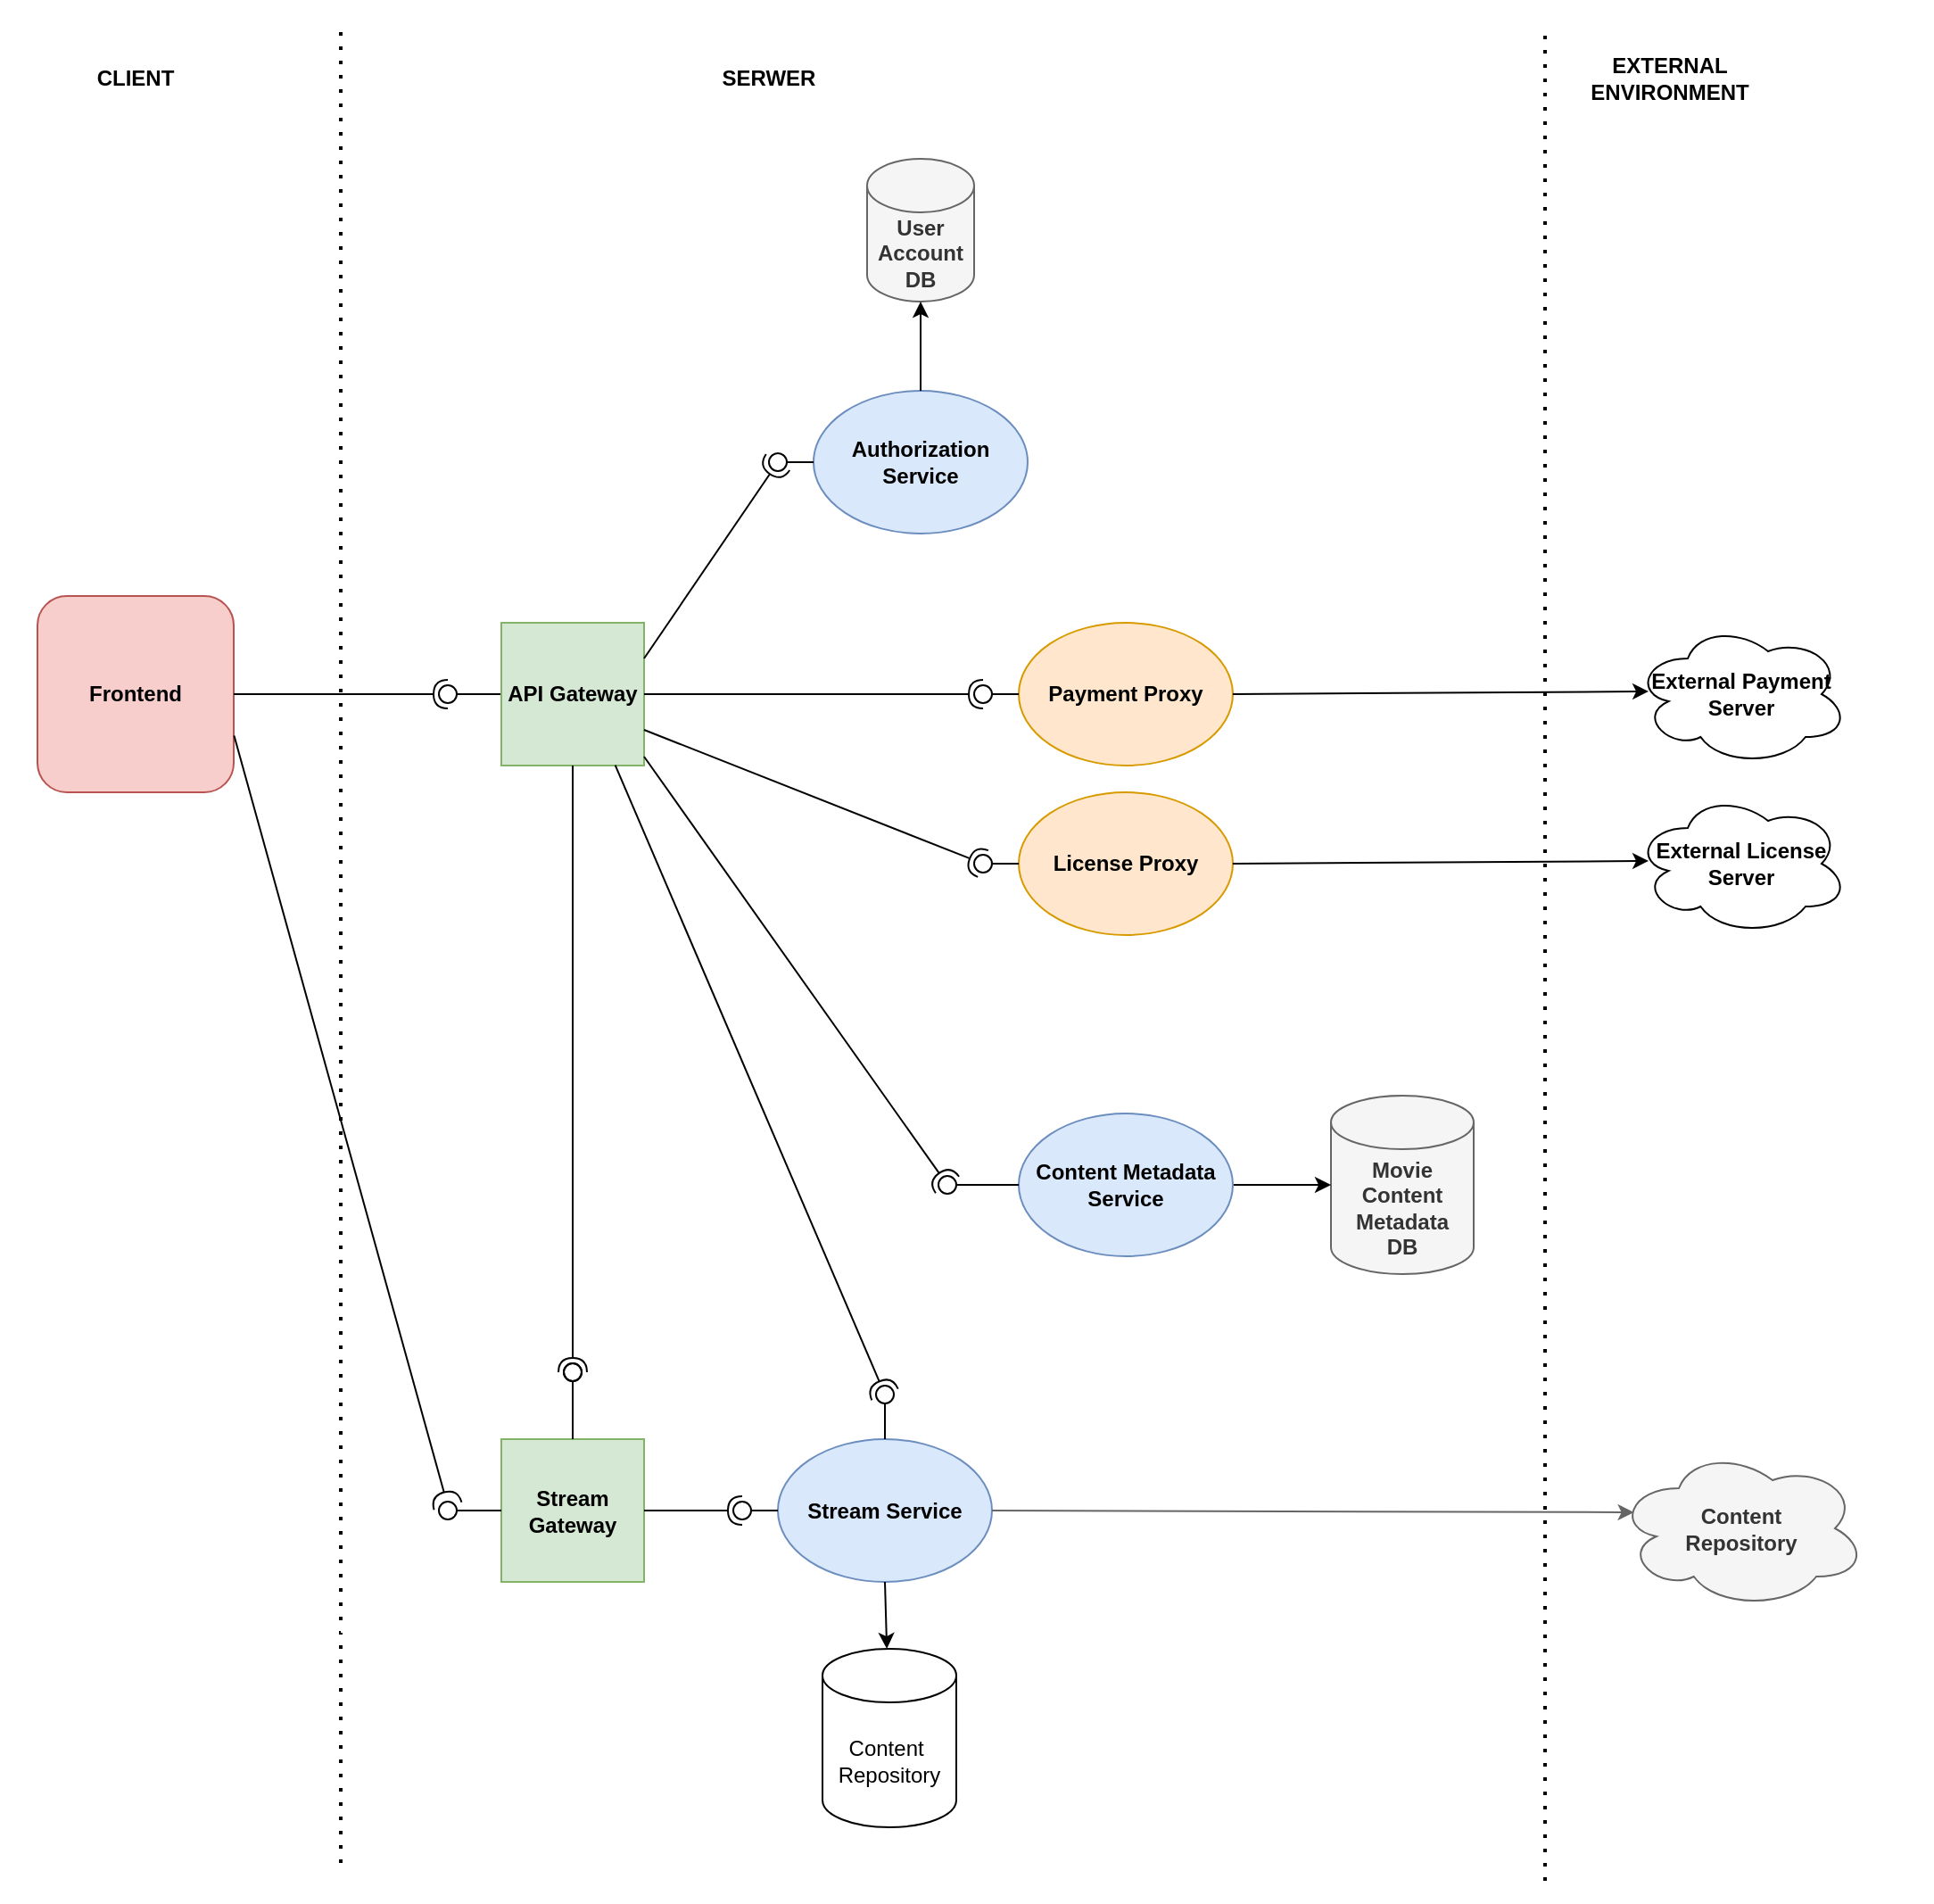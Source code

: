 <mxfile version="24.4.4" type="device">
  <diagram name="Page-1" id="mZsSM9UEbyp9xzuLBz44">
    <mxGraphModel dx="1434" dy="738" grid="1" gridSize="10" guides="1" tooltips="1" connect="1" arrows="1" fold="1" page="1" pageScale="1" pageWidth="850" pageHeight="1100" math="0" shadow="0">
      <root>
        <mxCell id="0" />
        <mxCell id="1" parent="0" />
        <mxCell id="euWzKXSYzq6Le16y2sov-1" value="" style="endArrow=none;dashed=1;html=1;dashPattern=1 3;strokeWidth=2;rounded=0;" parent="1" edge="1">
          <mxGeometry width="50" height="50" relative="1" as="geometry">
            <mxPoint x="200" y="1070" as="sourcePoint" />
            <mxPoint x="200" y="40" as="targetPoint" />
          </mxGeometry>
        </mxCell>
        <mxCell id="euWzKXSYzq6Le16y2sov-2" value="Frontend" style="rounded=1;whiteSpace=wrap;html=1;fillColor=#f8cecc;strokeColor=#b85450;fontStyle=1" parent="1" vertex="1">
          <mxGeometry x="30" y="360" width="110" height="110" as="geometry" />
        </mxCell>
        <mxCell id="euWzKXSYzq6Le16y2sov-11" value="" style="rounded=0;orthogonalLoop=1;jettySize=auto;html=1;endArrow=halfCircle;endFill=0;endSize=6;strokeWidth=1;sketch=0;exitX=1;exitY=0.5;exitDx=0;exitDy=0;fontStyle=1" parent="1" source="euWzKXSYzq6Le16y2sov-2" edge="1">
          <mxGeometry relative="1" as="geometry">
            <mxPoint x="250" y="410" as="sourcePoint" />
            <mxPoint x="260" y="415" as="targetPoint" />
          </mxGeometry>
        </mxCell>
        <mxCell id="euWzKXSYzq6Le16y2sov-12" value="" style="rounded=0;orthogonalLoop=1;jettySize=auto;html=1;endArrow=oval;endFill=0;sketch=0;sourcePerimeterSpacing=0;targetPerimeterSpacing=0;endSize=10;exitX=0;exitY=0.5;exitDx=0;exitDy=0;fontStyle=1" parent="1" source="euWzKXSYzq6Le16y2sov-14" edge="1">
          <mxGeometry relative="1" as="geometry">
            <mxPoint x="270" y="455" as="sourcePoint" />
            <mxPoint x="260" y="415" as="targetPoint" />
          </mxGeometry>
        </mxCell>
        <mxCell id="euWzKXSYzq6Le16y2sov-13" value="" style="ellipse;whiteSpace=wrap;html=1;align=center;aspect=fixed;fillColor=none;strokeColor=none;resizable=0;perimeter=centerPerimeter;rotatable=0;allowArrows=0;points=[];outlineConnect=1;fontStyle=1" parent="1" vertex="1">
          <mxGeometry x="225" y="405" width="10" height="10" as="geometry" />
        </mxCell>
        <mxCell id="euWzKXSYzq6Le16y2sov-14" value="API Gateway" style="whiteSpace=wrap;html=1;aspect=fixed;fillColor=#d5e8d4;strokeColor=#82b366;fontStyle=1" parent="1" vertex="1">
          <mxGeometry x="290" y="375" width="80" height="80" as="geometry" />
        </mxCell>
        <mxCell id="euWzKXSYzq6Le16y2sov-15" value="Stream Gateway" style="whiteSpace=wrap;html=1;aspect=fixed;fillColor=#d5e8d4;strokeColor=#82b366;fontStyle=1" parent="1" vertex="1">
          <mxGeometry x="290" y="832.5" width="80" height="80" as="geometry" />
        </mxCell>
        <mxCell id="euWzKXSYzq6Le16y2sov-16" value="" style="rounded=0;orthogonalLoop=1;jettySize=auto;html=1;endArrow=halfCircle;endFill=0;endSize=6;strokeWidth=1;sketch=0;exitX=1.002;exitY=0.711;exitDx=0;exitDy=0;exitPerimeter=0;fontStyle=1" parent="1" source="euWzKXSYzq6Le16y2sov-2" edge="1">
          <mxGeometry relative="1" as="geometry">
            <mxPoint x="290" y="1040" as="sourcePoint" />
            <mxPoint x="260" y="870" as="targetPoint" />
          </mxGeometry>
        </mxCell>
        <mxCell id="euWzKXSYzq6Le16y2sov-17" value="" style="rounded=0;orthogonalLoop=1;jettySize=auto;html=1;endArrow=oval;endFill=0;sketch=0;sourcePerimeterSpacing=0;targetPerimeterSpacing=0;endSize=10;exitX=0;exitY=0.5;exitDx=0;exitDy=0;fontStyle=1" parent="1" source="euWzKXSYzq6Le16y2sov-15" edge="1">
          <mxGeometry relative="1" as="geometry">
            <mxPoint x="290" y="742.5" as="sourcePoint" />
            <mxPoint x="260" y="872.5" as="targetPoint" />
          </mxGeometry>
        </mxCell>
        <mxCell id="euWzKXSYzq6Le16y2sov-18" value="" style="ellipse;whiteSpace=wrap;html=1;align=center;aspect=fixed;fillColor=none;strokeColor=none;resizable=0;perimeter=centerPerimeter;rotatable=0;allowArrows=0;points=[];outlineConnect=1;fontStyle=1" parent="1" vertex="1">
          <mxGeometry x="250" y="515" width="10" height="10" as="geometry" />
        </mxCell>
        <mxCell id="euWzKXSYzq6Le16y2sov-19" value="" style="rounded=0;orthogonalLoop=1;jettySize=auto;html=1;endArrow=halfCircle;endFill=0;endSize=6;strokeWidth=1;sketch=0;fontStyle=1;exitX=0.5;exitY=1;exitDx=0;exitDy=0;" parent="1" source="euWzKXSYzq6Le16y2sov-14" edge="1">
          <mxGeometry relative="1" as="geometry">
            <mxPoint x="330" y="765" as="sourcePoint" />
            <mxPoint x="330" y="795" as="targetPoint" />
          </mxGeometry>
        </mxCell>
        <mxCell id="euWzKXSYzq6Le16y2sov-20" value="" style="rounded=0;orthogonalLoop=1;jettySize=auto;html=1;endArrow=oval;endFill=0;sketch=0;sourcePerimeterSpacing=0;targetPerimeterSpacing=0;endSize=10;fontStyle=1" parent="1" edge="1">
          <mxGeometry relative="1" as="geometry">
            <mxPoint x="330" y="810" as="sourcePoint" />
            <mxPoint x="330" y="795" as="targetPoint" />
          </mxGeometry>
        </mxCell>
        <mxCell id="euWzKXSYzq6Le16y2sov-21" value="" style="ellipse;whiteSpace=wrap;html=1;align=center;aspect=fixed;fillColor=none;strokeColor=none;resizable=0;perimeter=centerPerimeter;rotatable=0;allowArrows=0;points=[];outlineConnect=1;fontStyle=1" parent="1" vertex="1">
          <mxGeometry x="360" y="782.5" width="10" height="10" as="geometry" />
        </mxCell>
        <mxCell id="euWzKXSYzq6Le16y2sov-23" value="" style="rounded=0;orthogonalLoop=1;jettySize=auto;html=1;endArrow=oval;endFill=0;sketch=0;sourcePerimeterSpacing=0;targetPerimeterSpacing=0;endSize=10;exitX=0.5;exitY=0;exitDx=0;exitDy=0;fontStyle=1" parent="1" source="euWzKXSYzq6Le16y2sov-15" edge="1">
          <mxGeometry relative="1" as="geometry">
            <mxPoint x="330" y="810" as="sourcePoint" />
            <mxPoint x="330" y="795" as="targetPoint" />
          </mxGeometry>
        </mxCell>
        <mxCell id="euWzKXSYzq6Le16y2sov-24" value="" style="ellipse;whiteSpace=wrap;html=1;align=center;aspect=fixed;fillColor=none;strokeColor=none;resizable=0;perimeter=centerPerimeter;rotatable=0;allowArrows=0;points=[];outlineConnect=1;fontStyle=1" parent="1" vertex="1">
          <mxGeometry x="360" y="782.5" width="10" height="10" as="geometry" />
        </mxCell>
        <mxCell id="euWzKXSYzq6Le16y2sov-25" value="Stream Service" style="ellipse;whiteSpace=wrap;html=1;fillColor=#dae8fc;strokeColor=#6c8ebf;fontStyle=1" parent="1" vertex="1">
          <mxGeometry x="445" y="832.5" width="120" height="80" as="geometry" />
        </mxCell>
        <mxCell id="euWzKXSYzq6Le16y2sov-26" value="" style="rounded=0;orthogonalLoop=1;jettySize=auto;html=1;endArrow=halfCircle;endFill=0;endSize=6;strokeWidth=1;sketch=0;exitX=1;exitY=0.5;exitDx=0;exitDy=0;fontStyle=1" parent="1" source="euWzKXSYzq6Le16y2sov-15" target="euWzKXSYzq6Le16y2sov-28" edge="1">
          <mxGeometry relative="1" as="geometry">
            <mxPoint x="480" y="877.5" as="sourcePoint" />
          </mxGeometry>
        </mxCell>
        <mxCell id="euWzKXSYzq6Le16y2sov-27" value="" style="rounded=0;orthogonalLoop=1;jettySize=auto;html=1;endArrow=oval;endFill=0;sketch=0;sourcePerimeterSpacing=0;targetPerimeterSpacing=0;endSize=10;exitX=0;exitY=0.5;exitDx=0;exitDy=0;fontStyle=1" parent="1" source="euWzKXSYzq6Le16y2sov-25" target="euWzKXSYzq6Le16y2sov-28" edge="1">
          <mxGeometry relative="1" as="geometry">
            <mxPoint x="405" y="872.5" as="sourcePoint" />
          </mxGeometry>
        </mxCell>
        <mxCell id="euWzKXSYzq6Le16y2sov-28" value="" style="ellipse;whiteSpace=wrap;html=1;align=center;aspect=fixed;fillColor=none;strokeColor=none;resizable=0;perimeter=centerPerimeter;rotatable=0;allowArrows=0;points=[];outlineConnect=1;fontStyle=1" parent="1" vertex="1">
          <mxGeometry x="420" y="867.5" width="10" height="10" as="geometry" />
        </mxCell>
        <mxCell id="euWzKXSYzq6Le16y2sov-30" value="Payment Proxy" style="ellipse;whiteSpace=wrap;html=1;fillColor=#ffe6cc;strokeColor=#d79b00;fontStyle=1" parent="1" vertex="1">
          <mxGeometry x="580" y="375" width="120" height="80" as="geometry" />
        </mxCell>
        <mxCell id="euWzKXSYzq6Le16y2sov-33" value="External Payment Server" style="ellipse;shape=cloud;whiteSpace=wrap;html=1;fontStyle=1" parent="1" vertex="1">
          <mxGeometry x="925" y="375" width="120" height="80" as="geometry" />
        </mxCell>
        <mxCell id="euWzKXSYzq6Le16y2sov-34" value="Movie Content&lt;br&gt;Metadata&lt;br&gt;&lt;div&gt;DB&lt;/div&gt;" style="shape=cylinder3;whiteSpace=wrap;html=1;boundedLbl=1;backgroundOutline=1;size=15;fillColor=#f5f5f5;fontColor=#333333;strokeColor=#666666;fontStyle=1" parent="1" vertex="1">
          <mxGeometry x="755" y="640" width="80" height="100" as="geometry" />
        </mxCell>
        <mxCell id="euWzKXSYzq6Le16y2sov-35" value="" style="endArrow=classic;html=1;rounded=0;exitX=1;exitY=0.5;exitDx=0;exitDy=0;entryX=0;entryY=0.5;entryDx=0;entryDy=0;entryPerimeter=0;fontStyle=1" parent="1" source="8z9Pnd3FHtiSmqOoGasJ-1" target="euWzKXSYzq6Le16y2sov-34" edge="1">
          <mxGeometry width="50" height="50" relative="1" as="geometry">
            <mxPoint x="340" y="1005" as="sourcePoint" />
            <mxPoint x="390" y="955" as="targetPoint" />
          </mxGeometry>
        </mxCell>
        <mxCell id="euWzKXSYzq6Le16y2sov-36" value="" style="endArrow=classic;html=1;rounded=0;exitX=1;exitY=0.5;exitDx=0;exitDy=0;entryX=0.067;entryY=0.481;entryDx=0;entryDy=0;entryPerimeter=0;fontStyle=1" parent="1" source="euWzKXSYzq6Le16y2sov-30" target="euWzKXSYzq6Le16y2sov-33" edge="1">
          <mxGeometry width="50" height="50" relative="1" as="geometry">
            <mxPoint x="855" y="415" as="sourcePoint" />
            <mxPoint x="875" y="415" as="targetPoint" />
          </mxGeometry>
        </mxCell>
        <mxCell id="euWzKXSYzq6Le16y2sov-37" value="License Proxy" style="ellipse;whiteSpace=wrap;html=1;fillColor=#ffe6cc;strokeColor=#d79b00;fontStyle=1" parent="1" vertex="1">
          <mxGeometry x="580" y="470" width="120" height="80" as="geometry" />
        </mxCell>
        <mxCell id="euWzKXSYzq6Le16y2sov-38" value="External License Server" style="ellipse;shape=cloud;whiteSpace=wrap;html=1;fontStyle=1" parent="1" vertex="1">
          <mxGeometry x="925" y="470" width="120" height="80" as="geometry" />
        </mxCell>
        <mxCell id="euWzKXSYzq6Le16y2sov-39" value="" style="endArrow=classic;html=1;rounded=0;exitX=1;exitY=0.5;exitDx=0;exitDy=0;entryX=0.067;entryY=0.481;entryDx=0;entryDy=0;entryPerimeter=0;fontStyle=1" parent="1" source="euWzKXSYzq6Le16y2sov-37" target="euWzKXSYzq6Le16y2sov-38" edge="1">
          <mxGeometry width="50" height="50" relative="1" as="geometry">
            <mxPoint x="855" y="510" as="sourcePoint" />
            <mxPoint x="875" y="510" as="targetPoint" />
          </mxGeometry>
        </mxCell>
        <mxCell id="euWzKXSYzq6Le16y2sov-40" value="Authorization Service" style="ellipse;whiteSpace=wrap;html=1;fillColor=#dae8fc;strokeColor=#6c8ebf;fontStyle=1" parent="1" vertex="1">
          <mxGeometry x="465" y="245" width="120" height="80" as="geometry" />
        </mxCell>
        <mxCell id="euWzKXSYzq6Le16y2sov-41" value="" style="rounded=0;orthogonalLoop=1;jettySize=auto;html=1;endArrow=halfCircle;endFill=0;endSize=6;strokeWidth=1;sketch=0;exitX=1;exitY=0.25;exitDx=0;exitDy=0;fontStyle=1" parent="1" source="euWzKXSYzq6Le16y2sov-14" target="euWzKXSYzq6Le16y2sov-43" edge="1">
          <mxGeometry relative="1" as="geometry">
            <mxPoint x="337.5" y="165" as="sourcePoint" />
          </mxGeometry>
        </mxCell>
        <mxCell id="euWzKXSYzq6Le16y2sov-42" value="" style="rounded=0;orthogonalLoop=1;jettySize=auto;html=1;endArrow=oval;endFill=0;sketch=0;sourcePerimeterSpacing=0;targetPerimeterSpacing=0;endSize=10;exitX=0;exitY=0.5;exitDx=0;exitDy=0;fontStyle=1" parent="1" source="euWzKXSYzq6Le16y2sov-40" target="euWzKXSYzq6Le16y2sov-43" edge="1">
          <mxGeometry relative="1" as="geometry">
            <mxPoint x="485" y="285" as="sourcePoint" />
          </mxGeometry>
        </mxCell>
        <mxCell id="euWzKXSYzq6Le16y2sov-43" value="" style="ellipse;whiteSpace=wrap;html=1;align=center;aspect=fixed;fillColor=none;strokeColor=none;resizable=0;perimeter=centerPerimeter;rotatable=0;allowArrows=0;points=[];outlineConnect=1;fontStyle=1" parent="1" vertex="1">
          <mxGeometry x="440" y="280" width="10" height="10" as="geometry" />
        </mxCell>
        <mxCell id="euWzKXSYzq6Le16y2sov-44" value="User Account DB" style="shape=cylinder3;whiteSpace=wrap;html=1;boundedLbl=1;backgroundOutline=1;size=15;fillColor=#f5f5f5;fontColor=#333333;strokeColor=#666666;fontStyle=1" parent="1" vertex="1">
          <mxGeometry x="495" y="115" width="60" height="80" as="geometry" />
        </mxCell>
        <mxCell id="euWzKXSYzq6Le16y2sov-45" value="" style="endArrow=classic;html=1;rounded=0;exitX=0.5;exitY=0;exitDx=0;exitDy=0;entryX=0.5;entryY=1;entryDx=0;entryDy=0;entryPerimeter=0;fontStyle=1" parent="1" source="euWzKXSYzq6Le16y2sov-40" target="euWzKXSYzq6Le16y2sov-44" edge="1">
          <mxGeometry width="50" height="50" relative="1" as="geometry">
            <mxPoint x="430" y="115" as="sourcePoint" />
            <mxPoint x="527.5" y="155" as="targetPoint" />
          </mxGeometry>
        </mxCell>
        <mxCell id="euWzKXSYzq6Le16y2sov-46" value="" style="rounded=0;orthogonalLoop=1;jettySize=auto;html=1;endArrow=halfCircle;endFill=0;endSize=6;strokeWidth=1;sketch=0;exitX=1;exitY=0.5;exitDx=0;exitDy=0;fontStyle=1" parent="1" source="euWzKXSYzq6Le16y2sov-14" edge="1">
          <mxGeometry relative="1" as="geometry">
            <mxPoint x="710" y="360" as="sourcePoint" />
            <mxPoint x="560" y="415" as="targetPoint" />
          </mxGeometry>
        </mxCell>
        <mxCell id="euWzKXSYzq6Le16y2sov-47" value="" style="rounded=0;orthogonalLoop=1;jettySize=auto;html=1;endArrow=oval;endFill=0;sketch=0;sourcePerimeterSpacing=0;targetPerimeterSpacing=0;endSize=10;exitX=0;exitY=0.5;exitDx=0;exitDy=0;fontStyle=1" parent="1" source="euWzKXSYzq6Le16y2sov-30" edge="1">
          <mxGeometry relative="1" as="geometry">
            <mxPoint x="785" y="360" as="sourcePoint" />
            <mxPoint x="560" y="415" as="targetPoint" />
          </mxGeometry>
        </mxCell>
        <mxCell id="euWzKXSYzq6Le16y2sov-48" value="" style="ellipse;whiteSpace=wrap;html=1;align=center;aspect=fixed;fillColor=none;strokeColor=none;resizable=0;perimeter=centerPerimeter;rotatable=0;allowArrows=0;points=[];outlineConnect=1;fontStyle=1" parent="1" vertex="1">
          <mxGeometry x="840" y="355" width="10" height="10" as="geometry" />
        </mxCell>
        <mxCell id="euWzKXSYzq6Le16y2sov-52" value="" style="rounded=0;orthogonalLoop=1;jettySize=auto;html=1;endArrow=halfCircle;endFill=0;endSize=6;strokeWidth=1;sketch=0;exitX=1;exitY=0.75;exitDx=0;exitDy=0;fontStyle=1" parent="1" source="euWzKXSYzq6Le16y2sov-14" target="euWzKXSYzq6Le16y2sov-54" edge="1">
          <mxGeometry relative="1" as="geometry">
            <mxPoint x="440" y="535" as="sourcePoint" />
          </mxGeometry>
        </mxCell>
        <mxCell id="euWzKXSYzq6Le16y2sov-53" value="" style="rounded=0;orthogonalLoop=1;jettySize=auto;html=1;endArrow=oval;endFill=0;sketch=0;sourcePerimeterSpacing=0;targetPerimeterSpacing=0;endSize=10;exitX=0;exitY=0.5;exitDx=0;exitDy=0;fontStyle=1" parent="1" source="euWzKXSYzq6Le16y2sov-37" target="euWzKXSYzq6Le16y2sov-54" edge="1">
          <mxGeometry relative="1" as="geometry">
            <mxPoint x="515" y="510" as="sourcePoint" />
          </mxGeometry>
        </mxCell>
        <mxCell id="euWzKXSYzq6Le16y2sov-54" value="" style="ellipse;whiteSpace=wrap;html=1;align=center;aspect=fixed;fillColor=none;strokeColor=none;resizable=0;perimeter=centerPerimeter;rotatable=0;allowArrows=0;points=[];outlineConnect=1;fontStyle=1" parent="1" vertex="1">
          <mxGeometry x="555" y="505" width="10" height="10" as="geometry" />
        </mxCell>
        <mxCell id="euWzKXSYzq6Le16y2sov-55" value="" style="rounded=0;orthogonalLoop=1;jettySize=auto;html=1;endArrow=halfCircle;endFill=0;endSize=6;strokeWidth=1;sketch=0;exitX=0.798;exitY=0.998;exitDx=0;exitDy=0;exitPerimeter=0;fontStyle=1" parent="1" source="euWzKXSYzq6Le16y2sov-14" target="euWzKXSYzq6Le16y2sov-57" edge="1">
          <mxGeometry relative="1" as="geometry">
            <mxPoint x="370" y="824.1" as="sourcePoint" />
          </mxGeometry>
        </mxCell>
        <mxCell id="euWzKXSYzq6Le16y2sov-56" value="" style="rounded=0;orthogonalLoop=1;jettySize=auto;html=1;endArrow=oval;endFill=0;sketch=0;sourcePerimeterSpacing=0;targetPerimeterSpacing=0;endSize=10;exitX=0.5;exitY=0;exitDx=0;exitDy=0;fontStyle=1" parent="1" source="euWzKXSYzq6Le16y2sov-25" target="euWzKXSYzq6Le16y2sov-57" edge="1">
          <mxGeometry relative="1" as="geometry">
            <mxPoint x="483.827" y="832.504" as="sourcePoint" />
          </mxGeometry>
        </mxCell>
        <mxCell id="euWzKXSYzq6Le16y2sov-57" value="" style="ellipse;whiteSpace=wrap;html=1;align=center;aspect=fixed;fillColor=none;strokeColor=none;resizable=0;perimeter=centerPerimeter;rotatable=0;allowArrows=0;points=[];outlineConnect=1;fontStyle=1" parent="1" vertex="1">
          <mxGeometry x="500" y="802.5" width="10" height="10" as="geometry" />
        </mxCell>
        <mxCell id="Pq9NqkpWgCPSY480fqht-1" value="CLIENT" style="text;html=1;align=center;verticalAlign=middle;whiteSpace=wrap;rounded=0;fontStyle=1" parent="1" vertex="1">
          <mxGeometry x="55" y="55" width="60" height="30" as="geometry" />
        </mxCell>
        <mxCell id="Pq9NqkpWgCPSY480fqht-2" value="SERWER" style="text;html=1;align=center;verticalAlign=middle;whiteSpace=wrap;rounded=0;fontStyle=1" parent="1" vertex="1">
          <mxGeometry x="410" y="55" width="60" height="30" as="geometry" />
        </mxCell>
        <mxCell id="Pq9NqkpWgCPSY480fqht-3" value="EXTERNAL ENVIRONMENT" style="text;html=1;align=center;verticalAlign=middle;whiteSpace=wrap;rounded=0;fontStyle=1" parent="1" vertex="1">
          <mxGeometry x="890" y="55" width="110" height="30" as="geometry" />
        </mxCell>
        <mxCell id="Pq9NqkpWgCPSY480fqht-4" value="" style="endArrow=none;dashed=1;html=1;dashPattern=1 3;strokeWidth=2;rounded=0;" parent="1" edge="1">
          <mxGeometry width="50" height="50" relative="1" as="geometry">
            <mxPoint x="875" y="1080" as="sourcePoint" />
            <mxPoint x="875" y="40" as="targetPoint" />
          </mxGeometry>
        </mxCell>
        <mxCell id="Pq9NqkpWgCPSY480fqht-5" value="" style="endArrow=none;dashed=1;html=1;dashPattern=1 3;strokeWidth=2;rounded=0;strokeColor=#FFFFFF;" parent="1" edge="1">
          <mxGeometry width="50" height="50" relative="1" as="geometry">
            <mxPoint x="210" y="1090" as="sourcePoint" />
            <mxPoint x="720" y="1090" as="targetPoint" />
          </mxGeometry>
        </mxCell>
        <mxCell id="Pq9NqkpWgCPSY480fqht-6" value="" style="endArrow=none;dashed=1;html=1;dashPattern=1 3;strokeWidth=2;rounded=0;strokeColor=#FFFFFF;" parent="1" edge="1">
          <mxGeometry width="50" height="50" relative="1" as="geometry">
            <mxPoint x="200" y="940" as="sourcePoint" />
            <mxPoint x="710" y="940" as="targetPoint" />
          </mxGeometry>
        </mxCell>
        <mxCell id="Pq9NqkpWgCPSY480fqht-7" value="" style="endArrow=none;dashed=1;html=1;dashPattern=1 3;strokeWidth=2;rounded=0;strokeColor=#FFFFFF;" parent="1" edge="1">
          <mxGeometry width="50" height="50" relative="1" as="geometry">
            <mxPoint x="10" y="867.5" as="sourcePoint" />
            <mxPoint x="10" y="27.5" as="targetPoint" />
          </mxGeometry>
        </mxCell>
        <mxCell id="Pq9NqkpWgCPSY480fqht-8" value="" style="endArrow=none;dashed=1;html=1;dashPattern=1 3;strokeWidth=2;rounded=0;strokeColor=#FFFFFF;" parent="1" edge="1">
          <mxGeometry width="50" height="50" relative="1" as="geometry">
            <mxPoint x="1090" y="895" as="sourcePoint" />
            <mxPoint x="1090" y="55" as="targetPoint" />
          </mxGeometry>
        </mxCell>
        <mxCell id="8z9Pnd3FHtiSmqOoGasJ-1" value="Content Metadata Service" style="ellipse;whiteSpace=wrap;html=1;fillColor=#dae8fc;strokeColor=#6c8ebf;fontStyle=1" parent="1" vertex="1">
          <mxGeometry x="580" y="650" width="120" height="80" as="geometry" />
        </mxCell>
        <mxCell id="8z9Pnd3FHtiSmqOoGasJ-2" value="" style="endArrow=classic;html=1;rounded=0;exitX=1;exitY=0.5;exitDx=0;exitDy=0;fontStyle=1;entryX=0.07;entryY=0.4;entryDx=0;entryDy=0;entryPerimeter=0;fillColor=#f5f5f5;strokeColor=#666666;" parent="1" source="euWzKXSYzq6Le16y2sov-25" target="8z9Pnd3FHtiSmqOoGasJ-3" edge="1">
          <mxGeometry width="50" height="50" relative="1" as="geometry">
            <mxPoint x="770" y="892.5" as="sourcePoint" />
            <mxPoint x="760" y="872.5" as="targetPoint" />
          </mxGeometry>
        </mxCell>
        <mxCell id="8z9Pnd3FHtiSmqOoGasJ-3" value="Content &lt;br&gt;Repository" style="ellipse;shape=cloud;whiteSpace=wrap;html=1;fontStyle=1;fillColor=#f5f5f5;fontColor=#333333;strokeColor=#666666;" parent="1" vertex="1">
          <mxGeometry x="915" y="837.5" width="140" height="90" as="geometry" />
        </mxCell>
        <mxCell id="8z9Pnd3FHtiSmqOoGasJ-4" value="" style="ellipse;whiteSpace=wrap;html=1;align=center;aspect=fixed;fillColor=none;strokeColor=none;resizable=0;perimeter=centerPerimeter;rotatable=0;allowArrows=0;points=[];outlineConnect=1;fontStyle=1" parent="1" vertex="1">
          <mxGeometry x="370" y="792.5" width="10" height="10" as="geometry" />
        </mxCell>
        <mxCell id="8z9Pnd3FHtiSmqOoGasJ-5" value="" style="ellipse;whiteSpace=wrap;html=1;align=center;aspect=fixed;fillColor=none;strokeColor=none;resizable=0;perimeter=centerPerimeter;rotatable=0;allowArrows=0;points=[];outlineConnect=1;fontStyle=1" parent="1" vertex="1">
          <mxGeometry x="370" y="792.5" width="10" height="10" as="geometry" />
        </mxCell>
        <mxCell id="8z9Pnd3FHtiSmqOoGasJ-6" value="" style="rounded=0;orthogonalLoop=1;jettySize=auto;html=1;endArrow=oval;endFill=0;sketch=0;sourcePerimeterSpacing=0;targetPerimeterSpacing=0;endSize=10;exitX=0;exitY=0.5;exitDx=0;exitDy=0;fontStyle=1" parent="1" source="8z9Pnd3FHtiSmqOoGasJ-1" edge="1">
          <mxGeometry relative="1" as="geometry">
            <mxPoint x="515" y="843" as="sourcePoint" />
            <mxPoint x="540" y="690" as="targetPoint" />
          </mxGeometry>
        </mxCell>
        <mxCell id="8z9Pnd3FHtiSmqOoGasJ-7" value="" style="ellipse;whiteSpace=wrap;html=1;align=center;aspect=fixed;fillColor=none;strokeColor=none;resizable=0;perimeter=centerPerimeter;rotatable=0;allowArrows=0;points=[];outlineConnect=1;fontStyle=1" parent="1" vertex="1">
          <mxGeometry x="510" y="812.5" width="10" height="10" as="geometry" />
        </mxCell>
        <mxCell id="8z9Pnd3FHtiSmqOoGasJ-8" value="" style="rounded=0;orthogonalLoop=1;jettySize=auto;html=1;endArrow=halfCircle;endFill=0;endSize=6;strokeWidth=1;sketch=0;fontStyle=1" parent="1" edge="1">
          <mxGeometry relative="1" as="geometry">
            <mxPoint x="370" y="450" as="sourcePoint" />
            <mxPoint x="540" y="690" as="targetPoint" />
          </mxGeometry>
        </mxCell>
        <mxCell id="8z9Pnd3FHtiSmqOoGasJ-9" value="" style="endArrow=classic;html=1;rounded=0;exitX=0.5;exitY=1;exitDx=0;exitDy=0;fontStyle=1;" parent="1" source="euWzKXSYzq6Le16y2sov-25" target="8z9Pnd3FHtiSmqOoGasJ-10" edge="1">
          <mxGeometry width="50" height="50" relative="1" as="geometry">
            <mxPoint x="575" y="883" as="sourcePoint" />
            <mxPoint x="505" y="970" as="targetPoint" />
          </mxGeometry>
        </mxCell>
        <mxCell id="8z9Pnd3FHtiSmqOoGasJ-10" value="Content&amp;nbsp;&lt;br&gt;Repository" style="shape=cylinder3;whiteSpace=wrap;html=1;boundedLbl=1;backgroundOutline=1;size=15;" parent="1" vertex="1">
          <mxGeometry x="470" y="950" width="75" height="100" as="geometry" />
        </mxCell>
      </root>
    </mxGraphModel>
  </diagram>
</mxfile>
